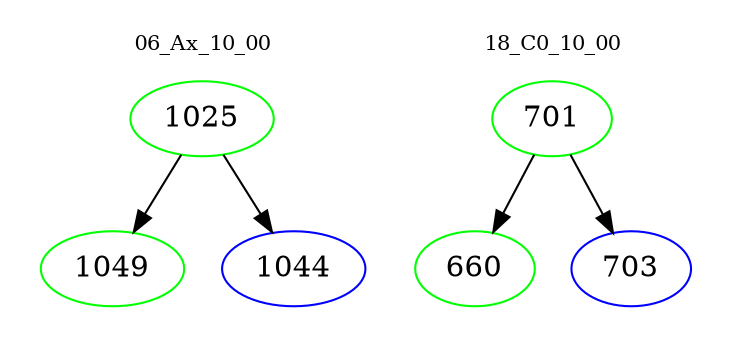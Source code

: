 digraph{
subgraph cluster_0 {
color = white
label = "06_Ax_10_00";
fontsize=10;
T0_1025 [label="1025", color="green"]
T0_1025 -> T0_1049 [color="black"]
T0_1049 [label="1049", color="green"]
T0_1025 -> T0_1044 [color="black"]
T0_1044 [label="1044", color="blue"]
}
subgraph cluster_1 {
color = white
label = "18_C0_10_00";
fontsize=10;
T1_701 [label="701", color="green"]
T1_701 -> T1_660 [color="black"]
T1_660 [label="660", color="green"]
T1_701 -> T1_703 [color="black"]
T1_703 [label="703", color="blue"]
}
}
